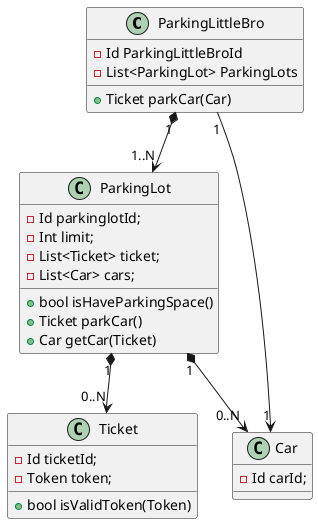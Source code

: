 @startuml
class ParkingLittleBro{
    - Id ParkingLittleBroId
    - List<ParkingLot> ParkingLots
    + Ticket parkCar(Car)
}
class ParkingLot{
    - Id parkinglotId;
    - Int limit;
    - List<Ticket> ticket;
    - List<Car> cars;
    + bool isHaveParkingSpace()
    + Ticket parkCar()
    + Car getCar(Ticket)
}
class Ticket{
    - Id ticketId;
    - Token token;
    + bool isValidToken(Token)
}
class Car{
   - Id carId;
}
ParkingLittleBro "1" *--> "1..N" ParkingLot
ParkingLittleBro "1"-->"1" Car
ParkingLot "1" *--> "0..N" Car
ParkingLot "1" *--> "0..N" Ticket
@enduml